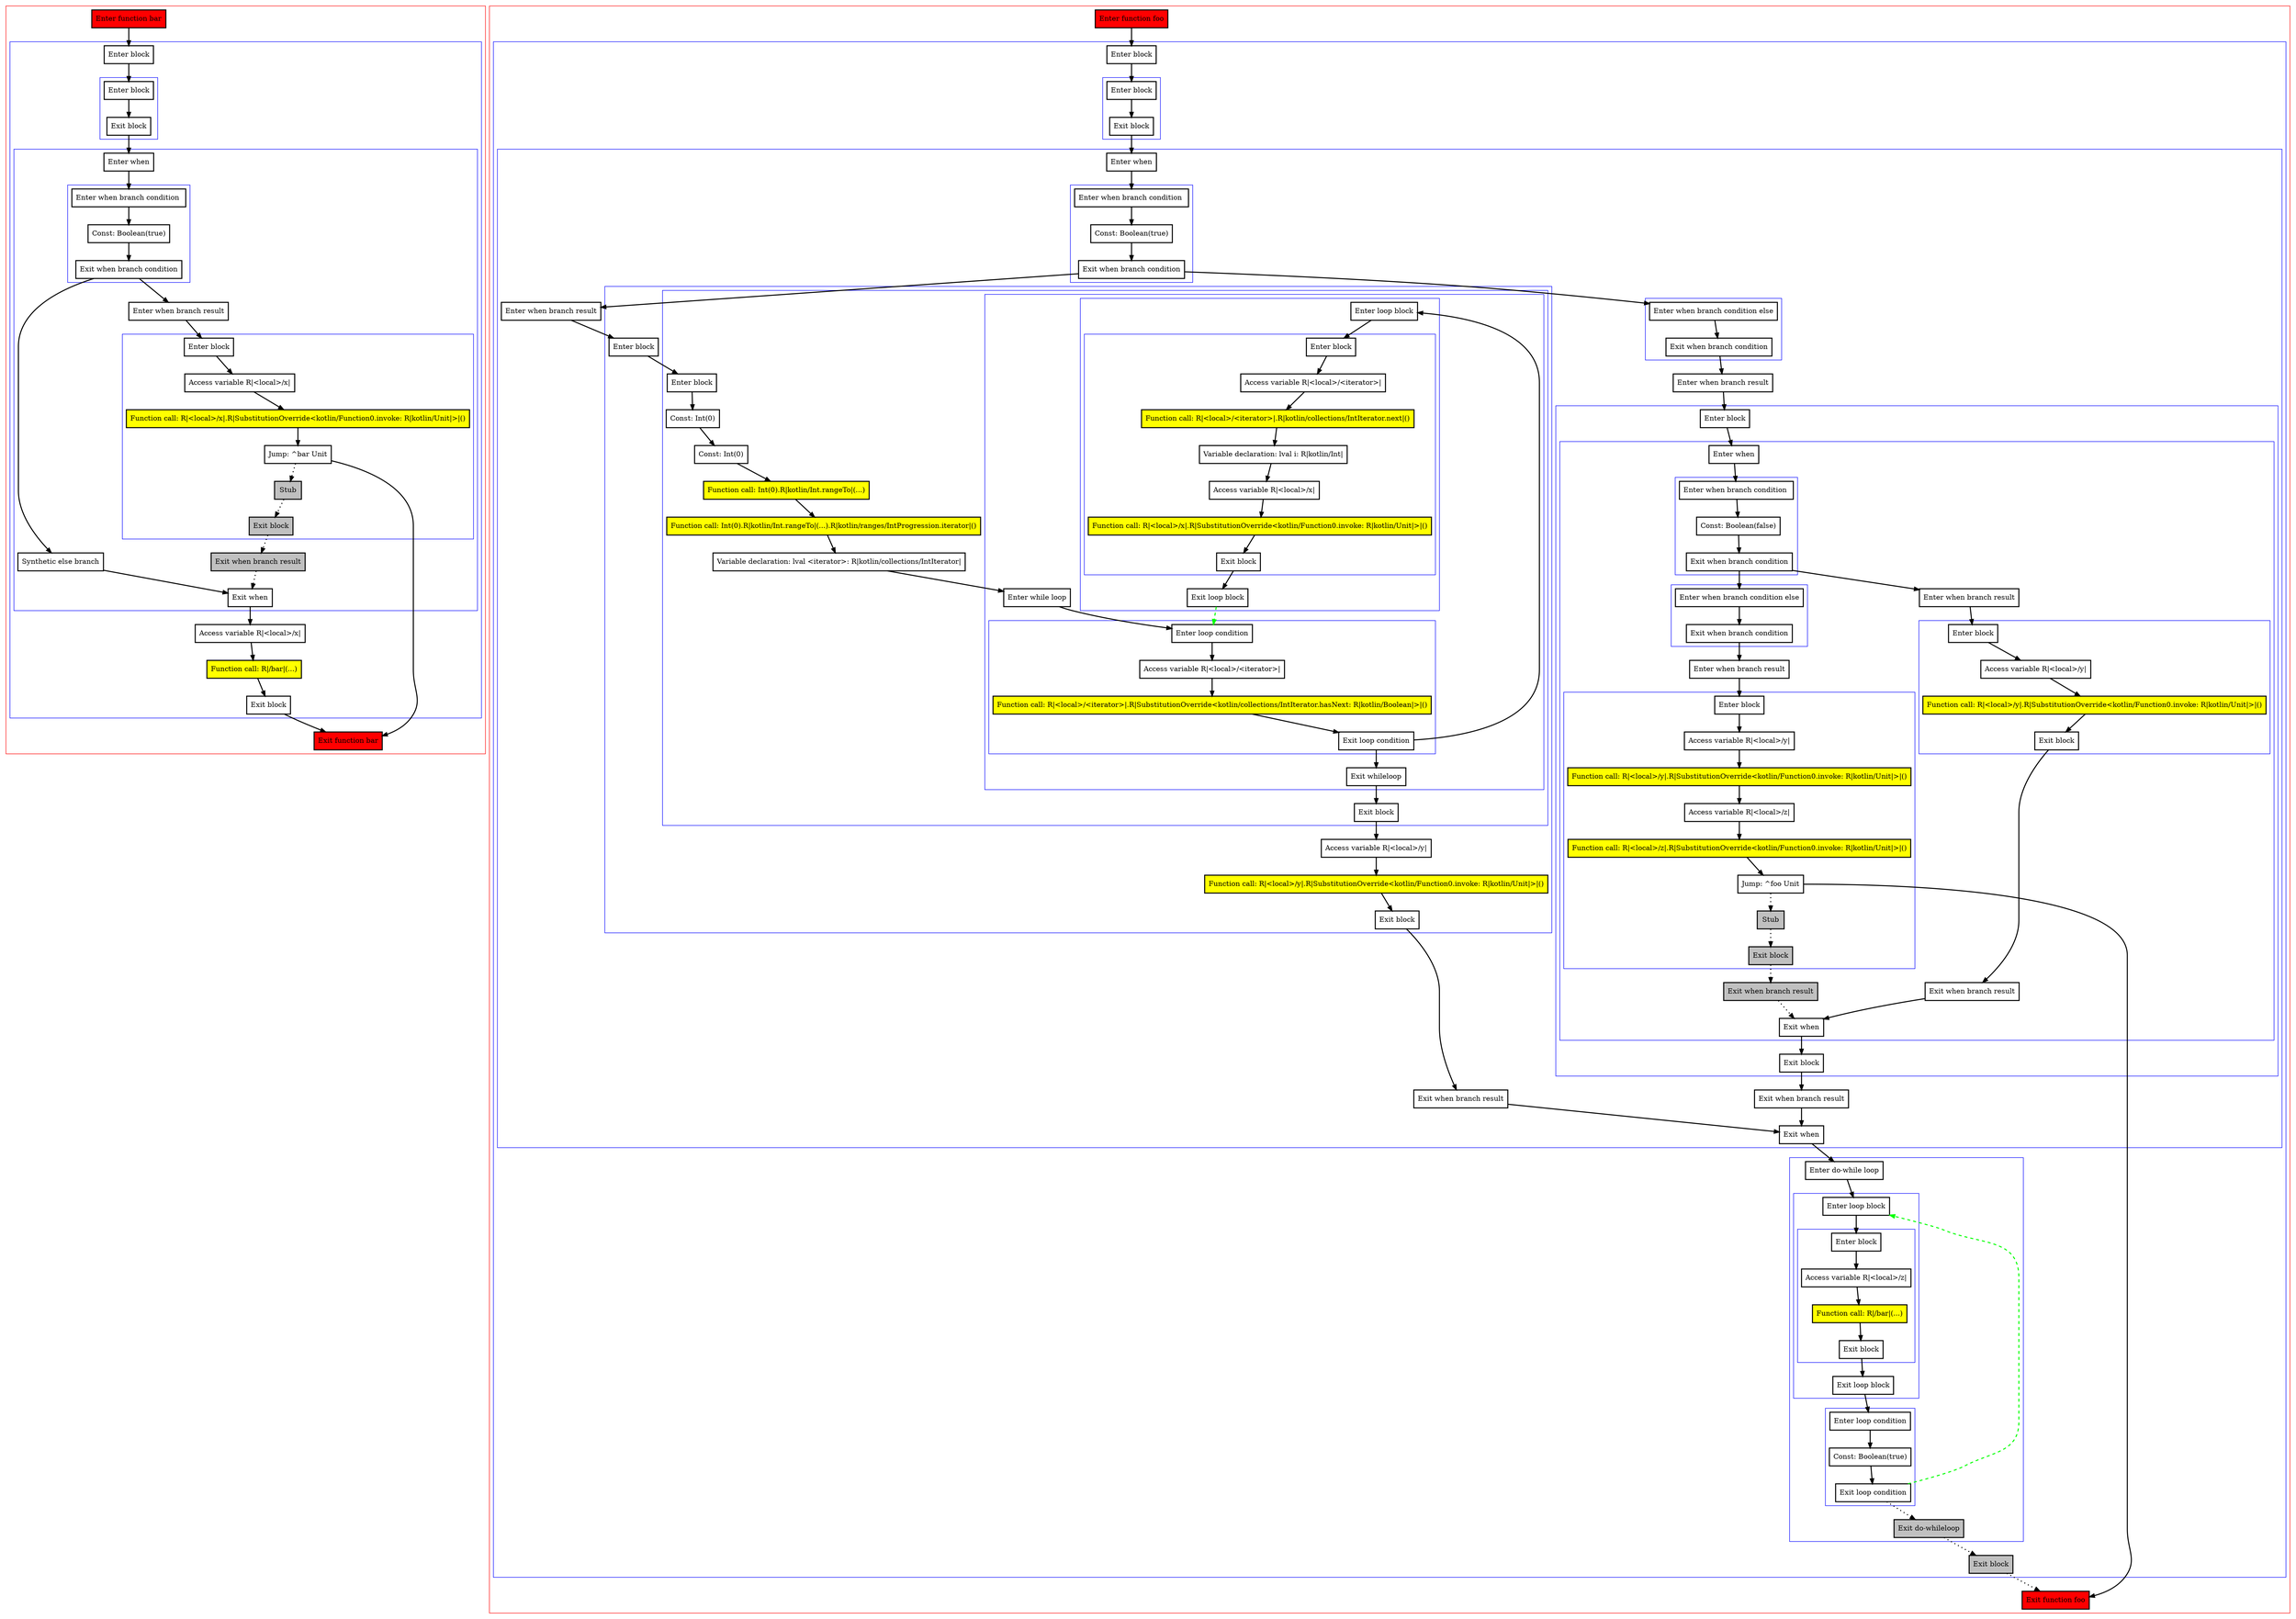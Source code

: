 digraph flow_kt {
    graph [nodesep=3]
    node [shape=box penwidth=2]
    edge [penwidth=2]

    subgraph cluster_0 {
        color=red
        0 [label="Enter function bar" style="filled" fillcolor=red];
        subgraph cluster_1 {
            color=blue
            1 [label="Enter block"];
            subgraph cluster_2 {
                color=blue
                2 [label="Enter block"];
                3 [label="Exit block"];
            }
            subgraph cluster_3 {
                color=blue
                4 [label="Enter when"];
                subgraph cluster_4 {
                    color=blue
                    5 [label="Enter when branch condition "];
                    6 [label="Const: Boolean(true)"];
                    7 [label="Exit when branch condition"];
                }
                8 [label="Synthetic else branch"];
                9 [label="Enter when branch result"];
                subgraph cluster_5 {
                    color=blue
                    10 [label="Enter block"];
                    11 [label="Access variable R|<local>/x|"];
                    12 [label="Function call: R|<local>/x|.R|SubstitutionOverride<kotlin/Function0.invoke: R|kotlin/Unit|>|()" style="filled" fillcolor=yellow];
                    13 [label="Jump: ^bar Unit"];
                    14 [label="Stub" style="filled" fillcolor=gray];
                    15 [label="Exit block" style="filled" fillcolor=gray];
                }
                16 [label="Exit when branch result" style="filled" fillcolor=gray];
                17 [label="Exit when"];
            }
            18 [label="Access variable R|<local>/x|"];
            19 [label="Function call: R|/bar|(...)" style="filled" fillcolor=yellow];
            20 [label="Exit block"];
        }
        21 [label="Exit function bar" style="filled" fillcolor=red];
    }
    0 -> {1};
    1 -> {2};
    2 -> {3};
    3 -> {4};
    4 -> {5};
    5 -> {6};
    6 -> {7};
    7 -> {8 9};
    8 -> {17};
    9 -> {10};
    10 -> {11};
    11 -> {12};
    12 -> {13};
    13 -> {21};
    13 -> {14} [style=dotted];
    14 -> {15} [style=dotted];
    15 -> {16} [style=dotted];
    16 -> {17} [style=dotted];
    17 -> {18};
    18 -> {19};
    19 -> {20};
    20 -> {21};

    subgraph cluster_6 {
        color=red
        22 [label="Enter function foo" style="filled" fillcolor=red];
        subgraph cluster_7 {
            color=blue
            23 [label="Enter block"];
            subgraph cluster_8 {
                color=blue
                24 [label="Enter block"];
                25 [label="Exit block"];
            }
            subgraph cluster_9 {
                color=blue
                26 [label="Enter when"];
                subgraph cluster_10 {
                    color=blue
                    27 [label="Enter when branch condition "];
                    28 [label="Const: Boolean(true)"];
                    29 [label="Exit when branch condition"];
                }
                subgraph cluster_11 {
                    color=blue
                    30 [label="Enter when branch condition else"];
                    31 [label="Exit when branch condition"];
                }
                32 [label="Enter when branch result"];
                subgraph cluster_12 {
                    color=blue
                    33 [label="Enter block"];
                    subgraph cluster_13 {
                        color=blue
                        34 [label="Enter when"];
                        subgraph cluster_14 {
                            color=blue
                            35 [label="Enter when branch condition "];
                            36 [label="Const: Boolean(false)"];
                            37 [label="Exit when branch condition"];
                        }
                        subgraph cluster_15 {
                            color=blue
                            38 [label="Enter when branch condition else"];
                            39 [label="Exit when branch condition"];
                        }
                        40 [label="Enter when branch result"];
                        subgraph cluster_16 {
                            color=blue
                            41 [label="Enter block"];
                            42 [label="Access variable R|<local>/y|"];
                            43 [label="Function call: R|<local>/y|.R|SubstitutionOverride<kotlin/Function0.invoke: R|kotlin/Unit|>|()" style="filled" fillcolor=yellow];
                            44 [label="Access variable R|<local>/z|"];
                            45 [label="Function call: R|<local>/z|.R|SubstitutionOverride<kotlin/Function0.invoke: R|kotlin/Unit|>|()" style="filled" fillcolor=yellow];
                            46 [label="Jump: ^foo Unit"];
                            47 [label="Stub" style="filled" fillcolor=gray];
                            48 [label="Exit block" style="filled" fillcolor=gray];
                        }
                        49 [label="Exit when branch result" style="filled" fillcolor=gray];
                        50 [label="Enter when branch result"];
                        subgraph cluster_17 {
                            color=blue
                            51 [label="Enter block"];
                            52 [label="Access variable R|<local>/y|"];
                            53 [label="Function call: R|<local>/y|.R|SubstitutionOverride<kotlin/Function0.invoke: R|kotlin/Unit|>|()" style="filled" fillcolor=yellow];
                            54 [label="Exit block"];
                        }
                        55 [label="Exit when branch result"];
                        56 [label="Exit when"];
                    }
                    57 [label="Exit block"];
                }
                58 [label="Exit when branch result"];
                59 [label="Enter when branch result"];
                subgraph cluster_18 {
                    color=blue
                    60 [label="Enter block"];
                    subgraph cluster_19 {
                        color=blue
                        61 [label="Enter block"];
                        62 [label="Const: Int(0)"];
                        63 [label="Const: Int(0)"];
                        64 [label="Function call: Int(0).R|kotlin/Int.rangeTo|(...)" style="filled" fillcolor=yellow];
                        65 [label="Function call: Int(0).R|kotlin/Int.rangeTo|(...).R|kotlin/ranges/IntProgression.iterator|()" style="filled" fillcolor=yellow];
                        66 [label="Variable declaration: lval <iterator>: R|kotlin/collections/IntIterator|"];
                        subgraph cluster_20 {
                            color=blue
                            67 [label="Enter while loop"];
                            subgraph cluster_21 {
                                color=blue
                                68 [label="Enter loop condition"];
                                69 [label="Access variable R|<local>/<iterator>|"];
                                70 [label="Function call: R|<local>/<iterator>|.R|SubstitutionOverride<kotlin/collections/IntIterator.hasNext: R|kotlin/Boolean|>|()" style="filled" fillcolor=yellow];
                                71 [label="Exit loop condition"];
                            }
                            subgraph cluster_22 {
                                color=blue
                                72 [label="Enter loop block"];
                                subgraph cluster_23 {
                                    color=blue
                                    73 [label="Enter block"];
                                    74 [label="Access variable R|<local>/<iterator>|"];
                                    75 [label="Function call: R|<local>/<iterator>|.R|kotlin/collections/IntIterator.next|()" style="filled" fillcolor=yellow];
                                    76 [label="Variable declaration: lval i: R|kotlin/Int|"];
                                    77 [label="Access variable R|<local>/x|"];
                                    78 [label="Function call: R|<local>/x|.R|SubstitutionOverride<kotlin/Function0.invoke: R|kotlin/Unit|>|()" style="filled" fillcolor=yellow];
                                    79 [label="Exit block"];
                                }
                                80 [label="Exit loop block"];
                            }
                            81 [label="Exit whileloop"];
                        }
                        82 [label="Exit block"];
                    }
                    83 [label="Access variable R|<local>/y|"];
                    84 [label="Function call: R|<local>/y|.R|SubstitutionOverride<kotlin/Function0.invoke: R|kotlin/Unit|>|()" style="filled" fillcolor=yellow];
                    85 [label="Exit block"];
                }
                86 [label="Exit when branch result"];
                87 [label="Exit when"];
            }
            subgraph cluster_24 {
                color=blue
                88 [label="Enter do-while loop"];
                subgraph cluster_25 {
                    color=blue
                    89 [label="Enter loop block"];
                    subgraph cluster_26 {
                        color=blue
                        90 [label="Enter block"];
                        91 [label="Access variable R|<local>/z|"];
                        92 [label="Function call: R|/bar|(...)" style="filled" fillcolor=yellow];
                        93 [label="Exit block"];
                    }
                    94 [label="Exit loop block"];
                }
                subgraph cluster_27 {
                    color=blue
                    95 [label="Enter loop condition"];
                    96 [label="Const: Boolean(true)"];
                    97 [label="Exit loop condition"];
                }
                98 [label="Exit do-whileloop" style="filled" fillcolor=gray];
            }
            99 [label="Exit block" style="filled" fillcolor=gray];
        }
        100 [label="Exit function foo" style="filled" fillcolor=red];
    }
    22 -> {23};
    23 -> {24};
    24 -> {25};
    25 -> {26};
    26 -> {27};
    27 -> {28};
    28 -> {29};
    29 -> {30 59};
    30 -> {31};
    31 -> {32};
    32 -> {33};
    33 -> {34};
    34 -> {35};
    35 -> {36};
    36 -> {37};
    37 -> {38 50};
    38 -> {39};
    39 -> {40};
    40 -> {41};
    41 -> {42};
    42 -> {43};
    43 -> {44};
    44 -> {45};
    45 -> {46};
    46 -> {100};
    46 -> {47} [style=dotted];
    47 -> {48} [style=dotted];
    48 -> {49} [style=dotted];
    49 -> {56} [style=dotted];
    50 -> {51};
    51 -> {52};
    52 -> {53};
    53 -> {54};
    54 -> {55};
    55 -> {56};
    56 -> {57};
    57 -> {58};
    58 -> {87};
    59 -> {60};
    60 -> {61};
    61 -> {62};
    62 -> {63};
    63 -> {64};
    64 -> {65};
    65 -> {66};
    66 -> {67};
    67 -> {68};
    68 -> {69};
    69 -> {70};
    70 -> {71};
    71 -> {72 81};
    72 -> {73};
    73 -> {74};
    74 -> {75};
    75 -> {76};
    76 -> {77};
    77 -> {78};
    78 -> {79};
    79 -> {80};
    80 -> {68} [color=green style=dashed];
    81 -> {82};
    82 -> {83};
    83 -> {84};
    84 -> {85};
    85 -> {86};
    86 -> {87};
    87 -> {88};
    88 -> {89};
    89 -> {90};
    90 -> {91};
    91 -> {92};
    92 -> {93};
    93 -> {94};
    94 -> {95};
    95 -> {96};
    96 -> {97};
    97 -> {89} [color=green style=dashed];
    97 -> {98} [style=dotted];
    98 -> {99} [style=dotted];
    99 -> {100} [style=dotted];

}

